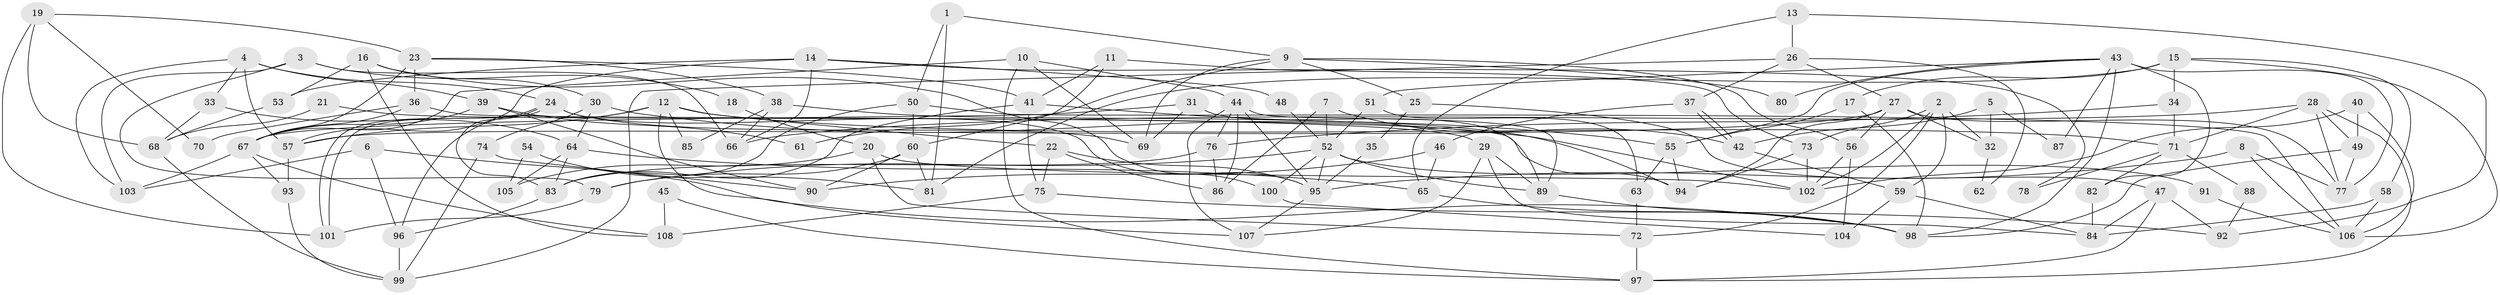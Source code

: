 // Generated by graph-tools (version 1.1) at 2025/35/03/09/25 02:35:59]
// undirected, 108 vertices, 216 edges
graph export_dot {
graph [start="1"]
  node [color=gray90,style=filled];
  1;
  2;
  3;
  4;
  5;
  6;
  7;
  8;
  9;
  10;
  11;
  12;
  13;
  14;
  15;
  16;
  17;
  18;
  19;
  20;
  21;
  22;
  23;
  24;
  25;
  26;
  27;
  28;
  29;
  30;
  31;
  32;
  33;
  34;
  35;
  36;
  37;
  38;
  39;
  40;
  41;
  42;
  43;
  44;
  45;
  46;
  47;
  48;
  49;
  50;
  51;
  52;
  53;
  54;
  55;
  56;
  57;
  58;
  59;
  60;
  61;
  62;
  63;
  64;
  65;
  66;
  67;
  68;
  69;
  70;
  71;
  72;
  73;
  74;
  75;
  76;
  77;
  78;
  79;
  80;
  81;
  82;
  83;
  84;
  85;
  86;
  87;
  88;
  89;
  90;
  91;
  92;
  93;
  94;
  95;
  96;
  97;
  98;
  99;
  100;
  101;
  102;
  103;
  104;
  105;
  106;
  107;
  108;
  1 -- 50;
  1 -- 9;
  1 -- 81;
  2 -- 59;
  2 -- 73;
  2 -- 32;
  2 -- 72;
  2 -- 102;
  3 -- 103;
  3 -- 79;
  3 -- 18;
  3 -- 66;
  4 -- 24;
  4 -- 57;
  4 -- 33;
  4 -- 39;
  4 -- 103;
  5 -- 42;
  5 -- 32;
  5 -- 87;
  6 -- 103;
  6 -- 98;
  6 -- 96;
  7 -- 52;
  7 -- 86;
  7 -- 42;
  8 -- 77;
  8 -- 95;
  8 -- 106;
  9 -- 56;
  9 -- 69;
  9 -- 25;
  9 -- 61;
  9 -- 80;
  10 -- 44;
  10 -- 69;
  10 -- 67;
  10 -- 97;
  11 -- 60;
  11 -- 41;
  11 -- 73;
  12 -- 71;
  12 -- 57;
  12 -- 22;
  12 -- 85;
  12 -- 96;
  12 -- 107;
  13 -- 26;
  13 -- 92;
  13 -- 65;
  14 -- 66;
  14 -- 57;
  14 -- 48;
  14 -- 53;
  14 -- 78;
  15 -- 106;
  15 -- 17;
  15 -- 34;
  15 -- 58;
  15 -- 81;
  16 -- 95;
  16 -- 30;
  16 -- 53;
  16 -- 108;
  17 -- 98;
  17 -- 55;
  18 -- 20;
  19 -- 68;
  19 -- 101;
  19 -- 23;
  19 -- 70;
  20 -- 72;
  20 -- 102;
  20 -- 105;
  21 -- 29;
  21 -- 68;
  22 -- 75;
  22 -- 86;
  22 -- 95;
  23 -- 67;
  23 -- 36;
  23 -- 38;
  23 -- 41;
  24 -- 101;
  24 -- 101;
  24 -- 83;
  24 -- 69;
  24 -- 100;
  25 -- 47;
  25 -- 35;
  26 -- 99;
  26 -- 27;
  26 -- 37;
  26 -- 62;
  27 -- 94;
  27 -- 77;
  27 -- 32;
  27 -- 56;
  27 -- 57;
  28 -- 66;
  28 -- 77;
  28 -- 49;
  28 -- 71;
  28 -- 97;
  29 -- 89;
  29 -- 107;
  29 -- 84;
  30 -- 64;
  30 -- 102;
  30 -- 74;
  31 -- 89;
  31 -- 67;
  31 -- 69;
  32 -- 62;
  33 -- 68;
  33 -- 64;
  34 -- 76;
  34 -- 71;
  35 -- 95;
  36 -- 67;
  36 -- 70;
  36 -- 94;
  37 -- 42;
  37 -- 42;
  37 -- 46;
  38 -- 94;
  38 -- 66;
  38 -- 85;
  39 -- 90;
  39 -- 61;
  39 -- 67;
  40 -- 49;
  40 -- 102;
  40 -- 106;
  41 -- 55;
  41 -- 75;
  41 -- 83;
  42 -- 59;
  43 -- 98;
  43 -- 82;
  43 -- 51;
  43 -- 55;
  43 -- 77;
  43 -- 80;
  43 -- 87;
  44 -- 107;
  44 -- 76;
  44 -- 86;
  44 -- 89;
  44 -- 95;
  45 -- 108;
  45 -- 97;
  46 -- 65;
  46 -- 90;
  47 -- 84;
  47 -- 97;
  47 -- 92;
  48 -- 52;
  49 -- 98;
  49 -- 77;
  50 -- 83;
  50 -- 106;
  50 -- 60;
  51 -- 52;
  51 -- 63;
  52 -- 100;
  52 -- 95;
  52 -- 79;
  52 -- 89;
  52 -- 91;
  53 -- 68;
  54 -- 81;
  54 -- 105;
  55 -- 63;
  55 -- 94;
  56 -- 102;
  56 -- 104;
  57 -- 93;
  58 -- 106;
  58 -- 84;
  59 -- 84;
  59 -- 104;
  60 -- 81;
  60 -- 79;
  60 -- 90;
  63 -- 72;
  64 -- 83;
  64 -- 65;
  64 -- 105;
  65 -- 98;
  67 -- 93;
  67 -- 103;
  67 -- 108;
  68 -- 99;
  71 -- 78;
  71 -- 82;
  71 -- 88;
  72 -- 97;
  73 -- 94;
  73 -- 102;
  74 -- 90;
  74 -- 99;
  75 -- 108;
  75 -- 92;
  76 -- 86;
  76 -- 83;
  79 -- 101;
  82 -- 84;
  83 -- 96;
  88 -- 92;
  89 -- 98;
  91 -- 106;
  93 -- 99;
  95 -- 107;
  96 -- 99;
  100 -- 104;
}
